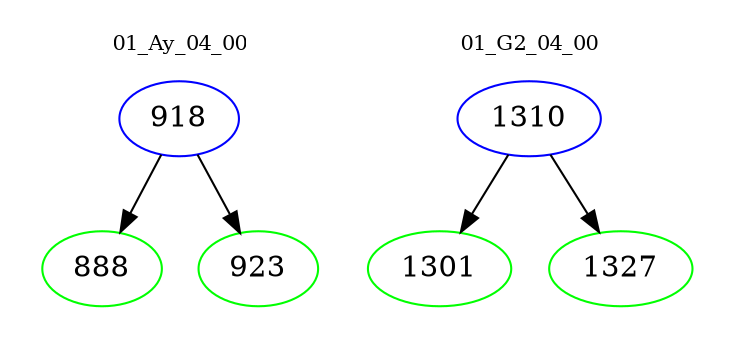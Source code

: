 digraph{
subgraph cluster_0 {
color = white
label = "01_Ay_04_00";
fontsize=10;
T0_918 [label="918", color="blue"]
T0_918 -> T0_888 [color="black"]
T0_888 [label="888", color="green"]
T0_918 -> T0_923 [color="black"]
T0_923 [label="923", color="green"]
}
subgraph cluster_1 {
color = white
label = "01_G2_04_00";
fontsize=10;
T1_1310 [label="1310", color="blue"]
T1_1310 -> T1_1301 [color="black"]
T1_1301 [label="1301", color="green"]
T1_1310 -> T1_1327 [color="black"]
T1_1327 [label="1327", color="green"]
}
}
